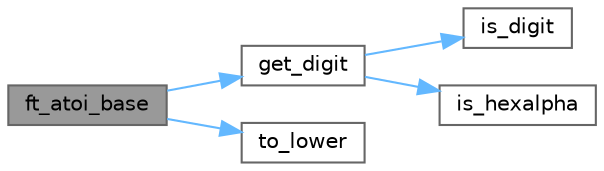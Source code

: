 digraph "ft_atoi_base"
{
 // LATEX_PDF_SIZE
  bgcolor="transparent";
  edge [fontname=Helvetica,fontsize=10,labelfontname=Helvetica,labelfontsize=10];
  node [fontname=Helvetica,fontsize=10,shape=box,height=0.2,width=0.4];
  rankdir="LR";
  Node1 [id="Node000001",label="ft_atoi_base",height=0.2,width=0.4,color="gray40", fillcolor="grey60", style="filled", fontcolor="black",tooltip=" "];
  Node1 -> Node2 [id="edge1_Node000001_Node000002",color="steelblue1",style="solid",tooltip=" "];
  Node2 [id="Node000002",label="get_digit",height=0.2,width=0.4,color="grey40", fillcolor="white", style="filled",URL="$ft__atoi__base_8c.html#aba693b106378e3cec8378ba26b4d8c46",tooltip=" "];
  Node2 -> Node3 [id="edge2_Node000002_Node000003",color="steelblue1",style="solid",tooltip=" "];
  Node3 [id="Node000003",label="is_digit",height=0.2,width=0.4,color="grey40", fillcolor="white", style="filled",URL="$ft__atoi__base_8c.html#a22a86d6067167f849cd272e6a4ac972b",tooltip=" "];
  Node2 -> Node4 [id="edge3_Node000002_Node000004",color="steelblue1",style="solid",tooltip=" "];
  Node4 [id="Node000004",label="is_hexalpha",height=0.2,width=0.4,color="grey40", fillcolor="white", style="filled",URL="$ft__atoi__base_8c.html#a935fd6ac70c8db57f4216a63d4e18cf1",tooltip=" "];
  Node1 -> Node5 [id="edge4_Node000001_Node000005",color="steelblue1",style="solid",tooltip=" "];
  Node5 [id="Node000005",label="to_lower",height=0.2,width=0.4,color="grey40", fillcolor="white", style="filled",URL="$ft__atoi__base_8c.html#a7bce05a656bc577a0837f5145bc6e765",tooltip=" "];
}
